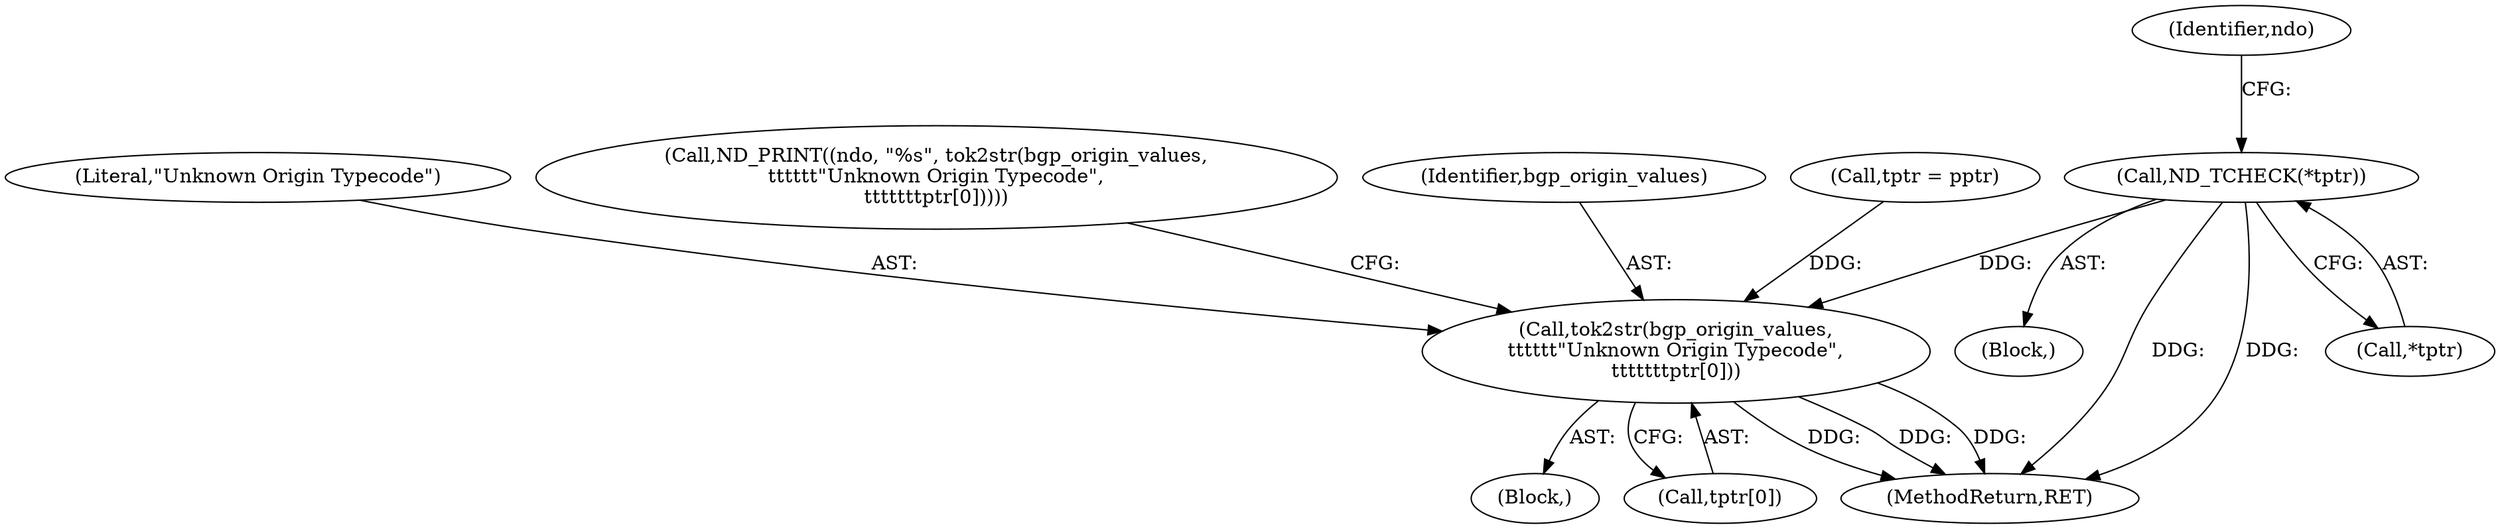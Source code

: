 digraph "0_tcpdump_13d52e9c0e7caf7e6325b0051bc90a49968be67f@pointer" {
"1000162" [label="(Call,ND_TCHECK(*tptr))"];
"1000170" [label="(Call,tok2str(bgp_origin_values,\n\t\t\t\t\t\t\"Unknown Origin Typecode\",\n\t\t\t\t\t\ttptr[0]))"];
"1000172" [label="(Literal,\"Unknown Origin Typecode\")"];
"1000168" [label="(Block,)"];
"1000162" [label="(Call,ND_TCHECK(*tptr))"];
"1000165" [label="(Call,ND_PRINT((ndo, \"%s\", tok2str(bgp_origin_values,\n\t\t\t\t\t\t\"Unknown Origin Typecode\",\n\t\t\t\t\t\ttptr[0]))))"];
"1000173" [label="(Call,tptr[0])"];
"1000161" [label="(Block,)"];
"1000171" [label="(Identifier,bgp_origin_values)"];
"1000142" [label="(Call,tptr = pptr)"];
"1000167" [label="(Identifier,ndo)"];
"1002919" [label="(MethodReturn,RET)"];
"1000170" [label="(Call,tok2str(bgp_origin_values,\n\t\t\t\t\t\t\"Unknown Origin Typecode\",\n\t\t\t\t\t\ttptr[0]))"];
"1000163" [label="(Call,*tptr)"];
"1000162" -> "1000161"  [label="AST: "];
"1000162" -> "1000163"  [label="CFG: "];
"1000163" -> "1000162"  [label="AST: "];
"1000167" -> "1000162"  [label="CFG: "];
"1000162" -> "1002919"  [label="DDG: "];
"1000162" -> "1002919"  [label="DDG: "];
"1000162" -> "1000170"  [label="DDG: "];
"1000170" -> "1000168"  [label="AST: "];
"1000170" -> "1000173"  [label="CFG: "];
"1000171" -> "1000170"  [label="AST: "];
"1000172" -> "1000170"  [label="AST: "];
"1000173" -> "1000170"  [label="AST: "];
"1000165" -> "1000170"  [label="CFG: "];
"1000170" -> "1002919"  [label="DDG: "];
"1000170" -> "1002919"  [label="DDG: "];
"1000170" -> "1002919"  [label="DDG: "];
"1000142" -> "1000170"  [label="DDG: "];
}

